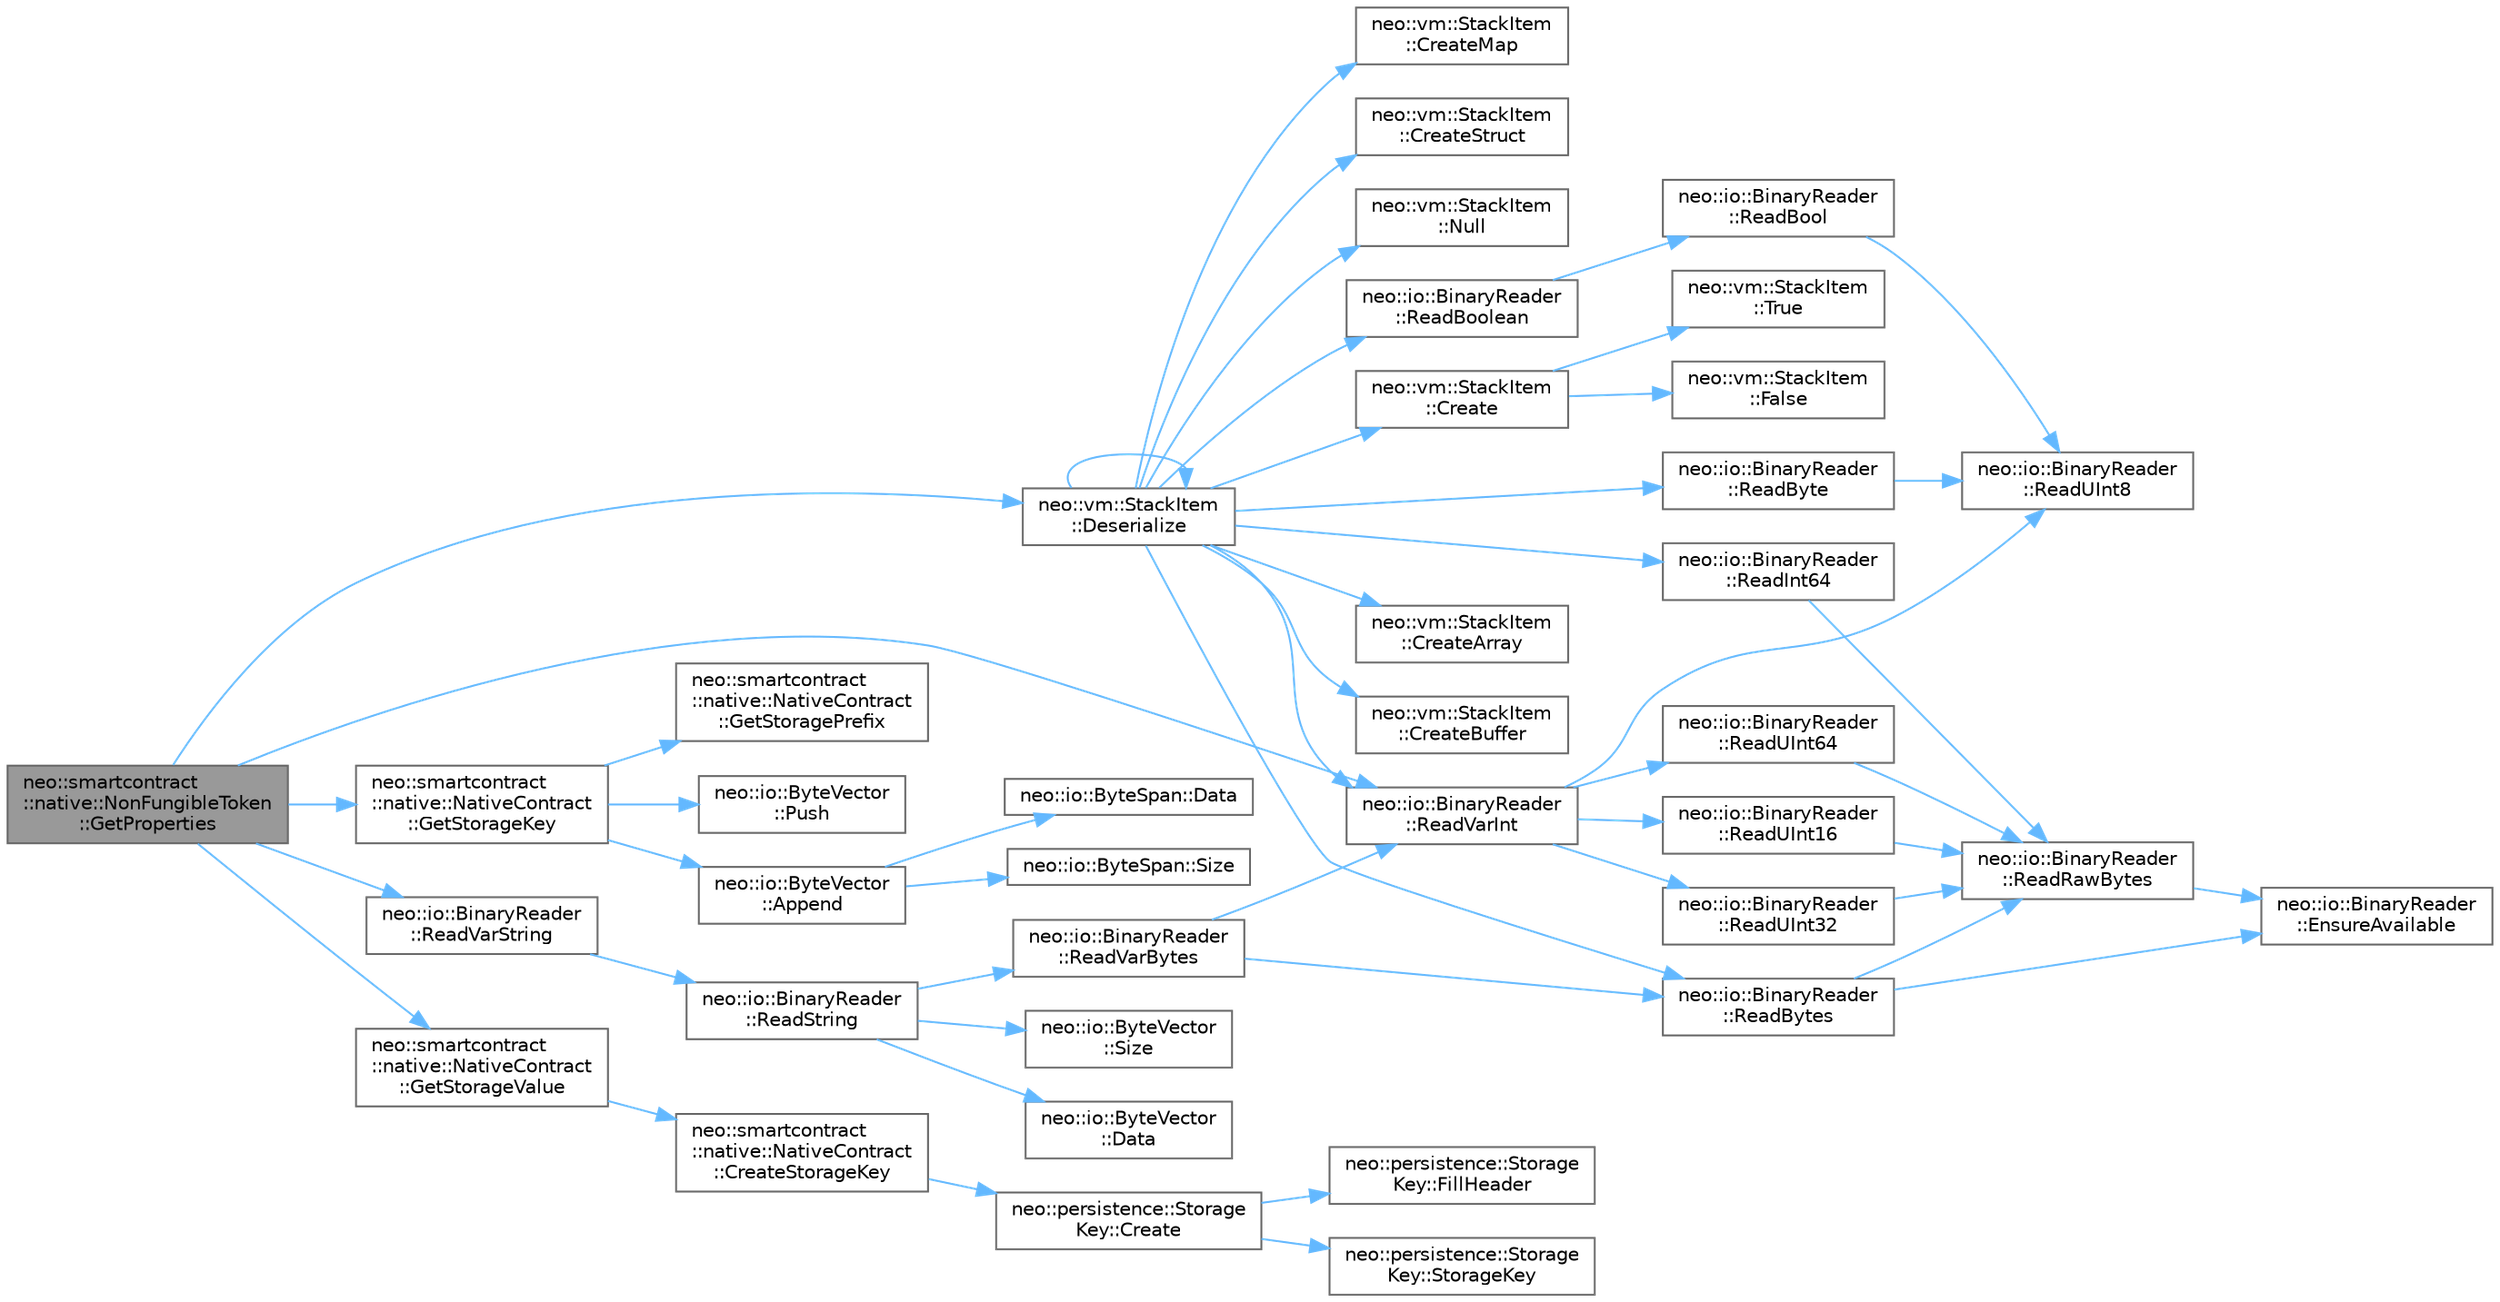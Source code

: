 digraph "neo::smartcontract::native::NonFungibleToken::GetProperties"
{
 // LATEX_PDF_SIZE
  bgcolor="transparent";
  edge [fontname=Helvetica,fontsize=10,labelfontname=Helvetica,labelfontsize=10];
  node [fontname=Helvetica,fontsize=10,shape=box,height=0.2,width=0.4];
  rankdir="LR";
  Node1 [id="Node000001",label="neo::smartcontract\l::native::NonFungibleToken\l::GetProperties",height=0.2,width=0.4,color="gray40", fillcolor="grey60", style="filled", fontcolor="black",tooltip="Gets the properties of the specified token."];
  Node1 -> Node2 [id="edge49_Node000001_Node000002",color="steelblue1",style="solid",tooltip=" "];
  Node2 [id="Node000002",label="neo::vm::StackItem\l::Deserialize",height=0.2,width=0.4,color="grey40", fillcolor="white", style="filled",URL="$classneo_1_1vm_1_1_stack_item.html#ad53916cdf9046eeafb85aded7fa80616",tooltip="Deserializes a StackItem from a binary reader."];
  Node2 -> Node3 [id="edge50_Node000002_Node000003",color="steelblue1",style="solid",tooltip=" "];
  Node3 [id="Node000003",label="neo::vm::StackItem\l::Create",height=0.2,width=0.4,color="grey40", fillcolor="white", style="filled",URL="$classneo_1_1vm_1_1_stack_item.html#a1d67a8c02d58d56410378b997c2e7855",tooltip="Creates a primitive stack item."];
  Node3 -> Node4 [id="edge51_Node000003_Node000004",color="steelblue1",style="solid",tooltip=" "];
  Node4 [id="Node000004",label="neo::vm::StackItem\l::False",height=0.2,width=0.4,color="grey40", fillcolor="white", style="filled",URL="$classneo_1_1vm_1_1_stack_item.html#a759c1a70f6481936eb089083a5fa2d4e",tooltip="Gets the false stack item."];
  Node3 -> Node5 [id="edge52_Node000003_Node000005",color="steelblue1",style="solid",tooltip=" "];
  Node5 [id="Node000005",label="neo::vm::StackItem\l::True",height=0.2,width=0.4,color="grey40", fillcolor="white", style="filled",URL="$classneo_1_1vm_1_1_stack_item.html#ac5c88a02b66663d80e61942bb425391c",tooltip="Gets the true stack item."];
  Node2 -> Node6 [id="edge53_Node000002_Node000006",color="steelblue1",style="solid",tooltip=" "];
  Node6 [id="Node000006",label="neo::vm::StackItem\l::CreateArray",height=0.2,width=0.4,color="grey40", fillcolor="white", style="filled",URL="$classneo_1_1vm_1_1_stack_item.html#a2ba794fbfc9ad0852de36981a96c4593",tooltip="Creates an empty array stack item."];
  Node2 -> Node7 [id="edge54_Node000002_Node000007",color="steelblue1",style="solid",tooltip=" "];
  Node7 [id="Node000007",label="neo::vm::StackItem\l::CreateBuffer",height=0.2,width=0.4,color="grey40", fillcolor="white", style="filled",URL="$classneo_1_1vm_1_1_stack_item.html#a25e058bee6e716b3b2689557f412e546",tooltip="Creates a buffer stack item."];
  Node2 -> Node8 [id="edge55_Node000002_Node000008",color="steelblue1",style="solid",tooltip=" "];
  Node8 [id="Node000008",label="neo::vm::StackItem\l::CreateMap",height=0.2,width=0.4,color="grey40", fillcolor="white", style="filled",URL="$classneo_1_1vm_1_1_stack_item.html#a24983213004ba8218578fd4a98ce69b9",tooltip="Creates a map stack item."];
  Node2 -> Node9 [id="edge56_Node000002_Node000009",color="steelblue1",style="solid",tooltip=" "];
  Node9 [id="Node000009",label="neo::vm::StackItem\l::CreateStruct",height=0.2,width=0.4,color="grey40", fillcolor="white", style="filled",URL="$classneo_1_1vm_1_1_stack_item.html#ad82f8631848a9820462ac383539b4c02",tooltip="Creates an empty struct stack item."];
  Node2 -> Node2 [id="edge57_Node000002_Node000002",color="steelblue1",style="solid",tooltip=" "];
  Node2 -> Node10 [id="edge58_Node000002_Node000010",color="steelblue1",style="solid",tooltip=" "];
  Node10 [id="Node000010",label="neo::vm::StackItem\l::Null",height=0.2,width=0.4,color="grey40", fillcolor="white", style="filled",URL="$classneo_1_1vm_1_1_stack_item.html#ae8449cc5805f5135af34bfe230aa4c7e",tooltip="Gets the null stack item."];
  Node2 -> Node11 [id="edge59_Node000002_Node000011",color="steelblue1",style="solid",tooltip=" "];
  Node11 [id="Node000011",label="neo::io::BinaryReader\l::ReadBoolean",height=0.2,width=0.4,color="grey40", fillcolor="white", style="filled",URL="$classneo_1_1io_1_1_binary_reader.html#a83aef9bff59e7b3cbc227674fb2c0964",tooltip="Reads a boolean value from the stream (alias for ReadBool)."];
  Node11 -> Node12 [id="edge60_Node000011_Node000012",color="steelblue1",style="solid",tooltip=" "];
  Node12 [id="Node000012",label="neo::io::BinaryReader\l::ReadBool",height=0.2,width=0.4,color="grey40", fillcolor="white", style="filled",URL="$classneo_1_1io_1_1_binary_reader.html#a94aba9dfe2eb624fd626466227ccf3a8",tooltip="Reads a boolean value from the stream."];
  Node12 -> Node13 [id="edge61_Node000012_Node000013",color="steelblue1",style="solid",tooltip=" "];
  Node13 [id="Node000013",label="neo::io::BinaryReader\l::ReadUInt8",height=0.2,width=0.4,color="grey40", fillcolor="white", style="filled",URL="$classneo_1_1io_1_1_binary_reader.html#a3b93ff9ad86d70fb5091267936092a59",tooltip="Reads an 8-bit unsigned integer from the stream."];
  Node2 -> Node14 [id="edge62_Node000002_Node000014",color="steelblue1",style="solid",tooltip=" "];
  Node14 [id="Node000014",label="neo::io::BinaryReader\l::ReadByte",height=0.2,width=0.4,color="grey40", fillcolor="white", style="filled",URL="$classneo_1_1io_1_1_binary_reader.html#acdcfcae157144bbbc188ff8bf00cd55d",tooltip="Reads a single byte from the stream."];
  Node14 -> Node13 [id="edge63_Node000014_Node000013",color="steelblue1",style="solid",tooltip=" "];
  Node2 -> Node15 [id="edge64_Node000002_Node000015",color="steelblue1",style="solid",tooltip=" "];
  Node15 [id="Node000015",label="neo::io::BinaryReader\l::ReadBytes",height=0.2,width=0.4,color="grey40", fillcolor="white", style="filled",URL="$classneo_1_1io_1_1_binary_reader.html#aaa4a5f7dcf558723668d35b0b31f93f1",tooltip="Reads a byte array from the stream."];
  Node15 -> Node16 [id="edge65_Node000015_Node000016",color="steelblue1",style="solid",tooltip=" "];
  Node16 [id="Node000016",label="neo::io::BinaryReader\l::EnsureAvailable",height=0.2,width=0.4,color="grey40", fillcolor="white", style="filled",URL="$classneo_1_1io_1_1_binary_reader.html#a2bfd19e979fbdb9b340cc8dd78a9ca72",tooltip="Checks if enough bytes are available to read."];
  Node15 -> Node17 [id="edge66_Node000015_Node000017",color="steelblue1",style="solid",tooltip=" "];
  Node17 [id="Node000017",label="neo::io::BinaryReader\l::ReadRawBytes",height=0.2,width=0.4,color="grey40", fillcolor="white", style="filled",URL="$classneo_1_1io_1_1_binary_reader.html#a890faf334a0500b4474a6b2f91e63e51",tooltip="Helper method to read raw bytes from either stream or memory."];
  Node17 -> Node16 [id="edge67_Node000017_Node000016",color="steelblue1",style="solid",tooltip=" "];
  Node2 -> Node18 [id="edge68_Node000002_Node000018",color="steelblue1",style="solid",tooltip=" "];
  Node18 [id="Node000018",label="neo::io::BinaryReader\l::ReadInt64",height=0.2,width=0.4,color="grey40", fillcolor="white", style="filled",URL="$classneo_1_1io_1_1_binary_reader.html#aa8429b0320e5dee44f55d511457eb9bb",tooltip="Reads a 64-bit signed integer from the stream."];
  Node18 -> Node17 [id="edge69_Node000018_Node000017",color="steelblue1",style="solid",tooltip=" "];
  Node2 -> Node19 [id="edge70_Node000002_Node000019",color="steelblue1",style="solid",tooltip=" "];
  Node19 [id="Node000019",label="neo::io::BinaryReader\l::ReadVarInt",height=0.2,width=0.4,color="grey40", fillcolor="white", style="filled",URL="$classneo_1_1io_1_1_binary_reader.html#af83b01f86939c82755926ff3bac86458",tooltip="Reads a variable-length integer from the stream."];
  Node19 -> Node20 [id="edge71_Node000019_Node000020",color="steelblue1",style="solid",tooltip=" "];
  Node20 [id="Node000020",label="neo::io::BinaryReader\l::ReadUInt16",height=0.2,width=0.4,color="grey40", fillcolor="white", style="filled",URL="$classneo_1_1io_1_1_binary_reader.html#a52c58b790f36327c1c7a11d0f3cfb5c2",tooltip="Reads a 16-bit unsigned integer from the stream."];
  Node20 -> Node17 [id="edge72_Node000020_Node000017",color="steelblue1",style="solid",tooltip=" "];
  Node19 -> Node21 [id="edge73_Node000019_Node000021",color="steelblue1",style="solid",tooltip=" "];
  Node21 [id="Node000021",label="neo::io::BinaryReader\l::ReadUInt32",height=0.2,width=0.4,color="grey40", fillcolor="white", style="filled",URL="$classneo_1_1io_1_1_binary_reader.html#adc2c9cfae535b86f63855d77cdb2662b",tooltip="Reads a 32-bit unsigned integer from the stream."];
  Node21 -> Node17 [id="edge74_Node000021_Node000017",color="steelblue1",style="solid",tooltip=" "];
  Node19 -> Node22 [id="edge75_Node000019_Node000022",color="steelblue1",style="solid",tooltip=" "];
  Node22 [id="Node000022",label="neo::io::BinaryReader\l::ReadUInt64",height=0.2,width=0.4,color="grey40", fillcolor="white", style="filled",URL="$classneo_1_1io_1_1_binary_reader.html#add3fc78c751d4893aaf0193e0a357dbd",tooltip="Reads a 64-bit unsigned integer from the stream."];
  Node22 -> Node17 [id="edge76_Node000022_Node000017",color="steelblue1",style="solid",tooltip=" "];
  Node19 -> Node13 [id="edge77_Node000019_Node000013",color="steelblue1",style="solid",tooltip=" "];
  Node1 -> Node23 [id="edge78_Node000001_Node000023",color="steelblue1",style="solid",tooltip=" "];
  Node23 [id="Node000023",label="neo::smartcontract\l::native::NativeContract\l::GetStorageKey",height=0.2,width=0.4,color="grey40", fillcolor="white", style="filled",URL="$classneo_1_1smartcontract_1_1native_1_1_native_contract.html#aaa080efcc4d7deced7aded7bb968cd9c",tooltip="Gets the storage key."];
  Node23 -> Node24 [id="edge79_Node000023_Node000024",color="steelblue1",style="solid",tooltip=" "];
  Node24 [id="Node000024",label="neo::io::ByteVector\l::Append",height=0.2,width=0.4,color="grey40", fillcolor="white", style="filled",URL="$classneo_1_1io_1_1_byte_vector.html#a08fe2080218bc11daedc416387e6f37e",tooltip="Appends data to the ByteVector."];
  Node24 -> Node25 [id="edge80_Node000024_Node000025",color="steelblue1",style="solid",tooltip=" "];
  Node25 [id="Node000025",label="neo::io::ByteSpan::Data",height=0.2,width=0.4,color="grey40", fillcolor="white", style="filled",URL="$classneo_1_1io_1_1_byte_span.html#a0285a19eb5cd212ecd1079e0bc5e494c",tooltip="Gets a pointer to the data."];
  Node24 -> Node26 [id="edge81_Node000024_Node000026",color="steelblue1",style="solid",tooltip=" "];
  Node26 [id="Node000026",label="neo::io::ByteSpan::Size",height=0.2,width=0.4,color="grey40", fillcolor="white", style="filled",URL="$classneo_1_1io_1_1_byte_span.html#a4a869430800a37dcbeefac6f36468fcb",tooltip="Gets the size of the ByteSpan."];
  Node23 -> Node27 [id="edge82_Node000023_Node000027",color="steelblue1",style="solid",tooltip=" "];
  Node27 [id="Node000027",label="neo::smartcontract\l::native::NativeContract\l::GetStoragePrefix",height=0.2,width=0.4,color="grey40", fillcolor="white", style="filled",URL="$classneo_1_1smartcontract_1_1native_1_1_native_contract.html#a6d9998fc6c7dbedcc447f403fddb6d08",tooltip="Gets the storage prefix."];
  Node23 -> Node28 [id="edge83_Node000023_Node000028",color="steelblue1",style="solid",tooltip=" "];
  Node28 [id="Node000028",label="neo::io::ByteVector\l::Push",height=0.2,width=0.4,color="grey40", fillcolor="white", style="filled",URL="$classneo_1_1io_1_1_byte_vector.html#a57eb840afcbc9cd7b784081f9f546dab",tooltip="Pushes a byte to the end of the ByteVector."];
  Node1 -> Node29 [id="edge84_Node000001_Node000029",color="steelblue1",style="solid",tooltip=" "];
  Node29 [id="Node000029",label="neo::smartcontract\l::native::NativeContract\l::GetStorageValue",height=0.2,width=0.4,color="grey40", fillcolor="white", style="filled",URL="$classneo_1_1smartcontract_1_1native_1_1_native_contract.html#aa8eed221a7bf2bce103f7e1fef187e6c",tooltip="Gets the storage value."];
  Node29 -> Node30 [id="edge85_Node000029_Node000030",color="steelblue1",style="solid",tooltip=" "];
  Node30 [id="Node000030",label="neo::smartcontract\l::native::NativeContract\l::CreateStorageKey",height=0.2,width=0.4,color="grey40", fillcolor="white", style="filled",URL="$classneo_1_1smartcontract_1_1native_1_1_native_contract.html#a5a9ec24cc4c1584fb00fdf32f614dbd8",tooltip="Creates a storage key with the specified prefix."];
  Node30 -> Node31 [id="edge86_Node000030_Node000031",color="steelblue1",style="solid",tooltip=" "];
  Node31 [id="Node000031",label="neo::persistence::Storage\lKey::Create",height=0.2,width=0.4,color="grey40", fillcolor="white", style="filled",URL="$classneo_1_1persistence_1_1_storage_key.html#ae7001770e96642cfdb2f878c6264bf51",tooltip="Creates a storage key with contract ID and prefix."];
  Node31 -> Node32 [id="edge87_Node000031_Node000032",color="steelblue1",style="solid",tooltip=" "];
  Node32 [id="Node000032",label="neo::persistence::Storage\lKey::FillHeader",height=0.2,width=0.4,color="grey40", fillcolor="white", style="filled",URL="$classneo_1_1persistence_1_1_storage_key.html#a4a6ee8a47d7cfb0b3802d3697ddf571f",tooltip="Fills the header (contract ID + prefix) into a span."];
  Node31 -> Node33 [id="edge88_Node000031_Node000033",color="steelblue1",style="solid",tooltip=" "];
  Node33 [id="Node000033",label="neo::persistence::Storage\lKey::StorageKey",height=0.2,width=0.4,color="grey40", fillcolor="white", style="filled",URL="$classneo_1_1persistence_1_1_storage_key.html#a26e71bde9629f81837c84d69d83fd75a",tooltip="Constructs an empty StorageKey."];
  Node1 -> Node19 [id="edge89_Node000001_Node000019",color="steelblue1",style="solid",tooltip=" "];
  Node1 -> Node34 [id="edge90_Node000001_Node000034",color="steelblue1",style="solid",tooltip=" "];
  Node34 [id="Node000034",label="neo::io::BinaryReader\l::ReadVarString",height=0.2,width=0.4,color="grey40", fillcolor="white", style="filled",URL="$classneo_1_1io_1_1_binary_reader.html#a4c1e4e8b4f6ff955d9f0c047ae6d7e88",tooltip="Reads a variable-length string from the stream."];
  Node34 -> Node35 [id="edge91_Node000034_Node000035",color="steelblue1",style="solid",tooltip=" "];
  Node35 [id="Node000035",label="neo::io::BinaryReader\l::ReadString",height=0.2,width=0.4,color="grey40", fillcolor="white", style="filled",URL="$classneo_1_1io_1_1_binary_reader.html#ac449aaf281ee47088613fbf4b02b0ac8",tooltip="Reads a string from the stream."];
  Node35 -> Node36 [id="edge92_Node000035_Node000036",color="steelblue1",style="solid",tooltip=" "];
  Node36 [id="Node000036",label="neo::io::ByteVector\l::Data",height=0.2,width=0.4,color="grey40", fillcolor="white", style="filled",URL="$classneo_1_1io_1_1_byte_vector.html#a971af50d2778c4435c924cf4b839e8a1",tooltip="Gets a pointer to the data."];
  Node35 -> Node37 [id="edge93_Node000035_Node000037",color="steelblue1",style="solid",tooltip=" "];
  Node37 [id="Node000037",label="neo::io::BinaryReader\l::ReadVarBytes",height=0.2,width=0.4,color="grey40", fillcolor="white", style="filled",URL="$classneo_1_1io_1_1_binary_reader.html#a62705ff1d1117525166b6d22c68935d4",tooltip="Reads a variable-length byte array from the stream."];
  Node37 -> Node15 [id="edge94_Node000037_Node000015",color="steelblue1",style="solid",tooltip=" "];
  Node37 -> Node19 [id="edge95_Node000037_Node000019",color="steelblue1",style="solid",tooltip=" "];
  Node35 -> Node38 [id="edge96_Node000035_Node000038",color="steelblue1",style="solid",tooltip=" "];
  Node38 [id="Node000038",label="neo::io::ByteVector\l::Size",height=0.2,width=0.4,color="grey40", fillcolor="white", style="filled",URL="$classneo_1_1io_1_1_byte_vector.html#ac0d1a1751d25fde82c44ba55d9d68e24",tooltip="Gets the size of the ByteVector."];
}
